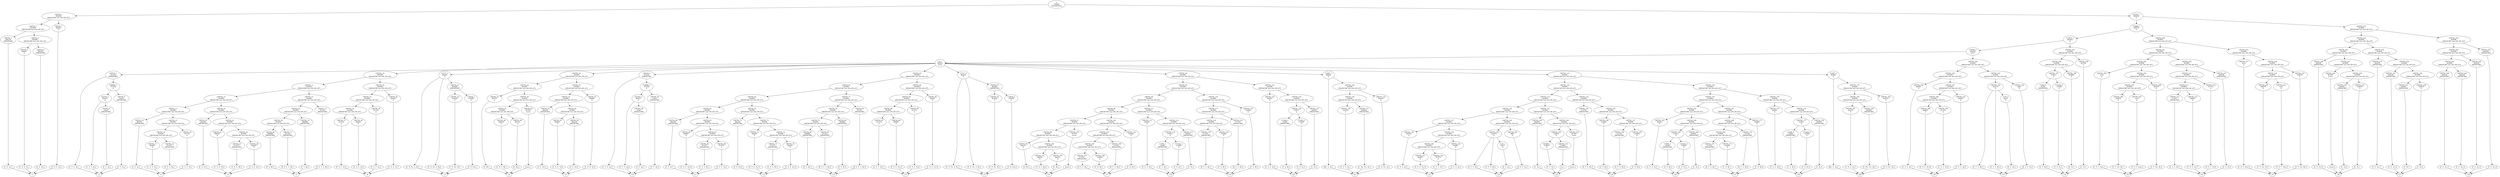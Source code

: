 digraph sample{
"S\nI70569\n[SENTENCE]" -> "C80792_1\nI83608\n[MEASURE rest s04 s06 s07]";
"C80792_1\nI83608\n[MEASURE rest s04 s06 s07]" -> "C80792_2\nI83608\n[MEASURE rest s04 s06 s07]";
"C80792_2\nI83608\n[MEASURE rest s04 s06 s07]" -> "C80792_3\nI66239\n[MEASURE]";
"C80792_3\nI66239\n[MEASURE]" -> "[C  E  G]_1";
"C80792_2\nI83608\n[MEASURE rest s04 s06 s07]" -> "C80792_4\nI83608\n[MEASURE rest s04 s06 s07]";
"C80792_4\nI83608\n[MEASURE rest s04 s06 s07]" -> "C80792_5\nI66667\n[]";
"C80792_5\nI66667\n[]" -> "[C  D  E  G]_1";
"C80792_4\nI83608\n[MEASURE rest s04 s06 s07]" -> "C80792_6\nI66239\n[MEASURE]";
"C80792_6\nI66239\n[MEASURE]" -> "[C  E  G]_2";
"C80792_1\nI83608\n[MEASURE rest s04 s06 s07]" -> "C80792_7\nI66667\n[]";
"C80792_7\nI66667\n[]" -> "[C  D  E  G]_2";
"S\nI70569\n[SENTENCE]" -> "C67657_1\nI80069\n[]";
"C67657_1\nI80069\n[]" -> "C70666_1\nI80070\n[]";
"C70666_1\nI80070\n[]" -> "C73615_1\nI82463\n[]";
"C73615_1\nI82463\n[]" -> "C78780_1\nI85020\n[s21]";
"C78780_1\nI85020\n[s21]" -> "C0_1\nI85021\n[s01]";
"C0_1\nI85021\n[s01]" -> "C49518_1\nI51454\n[MEASURE]";
"C49518_1\nI51454\n[MEASURE]" -> "[C  F  G  A]_1";
"C49518_1\nI51454\n[MEASURE]" -> "C36846_1\nI71550\n[]";
"C36846_1\nI71550\n[]" -> "C63763_1\nI66557\n[]";
"C63763_1\nI66557\n[]" -> "[C  F  G  A]_2";
"C63763_1\nI66557\n[]" -> "C80792_8\nI1843\n[MEASURE]";
"C80792_8\nI1843\n[MEASURE]" -> "[C  F  A]_1";
"C36846_1\nI71550\n[]" -> "C80792_9\nI1843\n[MEASURE]";
"C80792_9\nI1843\n[MEASURE]" -> "[C  F  A]_2";
"C0_1\nI85021\n[s01]" -> "C80792_10\nI83608\n[MEASURE rest s04 s06 s07]";
"C80792_10\nI83608\n[MEASURE rest s04 s06 s07]" -> "C80792_11\nI83608\n[MEASURE rest s04 s06 s07]";
"C80792_11\nI83608\n[MEASURE rest s04 s06 s07]" -> "C80792_12\nI83608\n[MEASURE rest s04 s06 s07]";
"C80792_12\nI83608\n[MEASURE rest s04 s06 s07]" -> "C80792_13\nI83608\n[MEASURE rest s04 s06 s07]";
"C80792_13\nI83608\n[MEASURE rest s04 s06 s07]" -> "C80792_14\nI66239\n[MEASURE]";
"C80792_14\nI66239\n[MEASURE]" -> "[C  E  G]_3";
"C80792_13\nI83608\n[MEASURE rest s04 s06 s07]" -> "C80792_15\nI83608\n[MEASURE rest s04 s06 s07]";
"C80792_15\nI83608\n[MEASURE rest s04 s06 s07]" -> "C80792_16\nI83608\n[MEASURE rest s04 s06 s07]";
"C80792_16\nI83608\n[MEASURE rest s04 s06 s07]" -> "C80792_17\nI66667\n[]";
"C80792_17\nI66667\n[]" -> "[C  D  E  G]_3";
"C80792_16\nI83608\n[MEASURE rest s04 s06 s07]" -> "C80792_18\nI71677\n[MEASURE]";
"C80792_18\nI71677\n[MEASURE]" -> "[C  E  G  B]_1";
"C80792_15\nI83608\n[MEASURE rest s04 s06 s07]" -> "C80792_19\nI57372\n[]";
"C80792_19\nI57372\n[]" -> "[C  E  F  G]_1";
"C80792_12\nI83608\n[MEASURE rest s04 s06 s07]" -> "C80792_20\nI83608\n[MEASURE rest s04 s06 s07]";
"C80792_20\nI83608\n[MEASURE rest s04 s06 s07]" -> "C80792_21\nI66239\n[MEASURE]";
"C80792_21\nI66239\n[MEASURE]" -> "[C  E  G]_4";
"C80792_20\nI83608\n[MEASURE rest s04 s06 s07]" -> "C80792_22\nI83608\n[MEASURE rest s04 s06 s07]";
"C80792_22\nI83608\n[MEASURE rest s04 s06 s07]" -> "C80792_23\nI66667\n[]";
"C80792_23\nI66667\n[]" -> "[C  D  E  G]_4";
"C80792_22\nI83608\n[MEASURE rest s04 s06 s07]" -> "C80792_24\nI83608\n[MEASURE rest s04 s06 s07]";
"C80792_24\nI83608\n[MEASURE rest s04 s06 s07]" -> "C80792_25\nI71677\n[MEASURE]";
"C80792_25\nI71677\n[MEASURE]" -> "[C  E  G  B]_2";
"C80792_24\nI83608\n[MEASURE rest s04 s06 s07]" -> "C80792_26\nI66667\n[]";
"C80792_26\nI66667\n[]" -> "[C  D  E  G]_5";
"C80792_11\nI83608\n[MEASURE rest s04 s06 s07]" -> "C80792_27\nI83608\n[MEASURE rest s04 s06 s07]";
"C80792_27\nI83608\n[MEASURE rest s04 s06 s07]" -> "C80792_28\nI83608\n[MEASURE rest s04 s06 s07]";
"C80792_28\nI83608\n[MEASURE rest s04 s06 s07]" -> "C80792_29\nI83608\n[MEASURE rest s04 s06 s07]";
"C80792_29\nI83608\n[MEASURE rest s04 s06 s07]" -> "C80792_30\nI68988\n[MEASURE]";
"C80792_30\nI68988\n[MEASURE]" -> "[F  G  B]_1";
"C80792_29\nI83608\n[MEASURE rest s04 s06 s07]" -> "C80792_31\nI57321\n[MEASURE]";
"C80792_31\nI57321\n[MEASURE]" -> "[D  E  F  G  B]_1";
"C80792_28\nI83608\n[MEASURE rest s04 s06 s07]" -> "C80792_32\nI68988\n[MEASURE]";
"C80792_32\nI68988\n[MEASURE]" -> "[F  G  B]_2";
"C80792_27\nI83608\n[MEASURE rest s04 s06 s07]" -> "C80792_33\nI57321\n[MEASURE]";
"C80792_33\nI57321\n[MEASURE]" -> "[D  E  F  G  B]_2";
"C80792_10\nI83608\n[MEASURE rest s04 s06 s07]" -> "C80792_34\nI83608\n[MEASURE rest s04 s06 s07]";
"C80792_34\nI83608\n[MEASURE rest s04 s06 s07]" -> "C80792_35\nI83608\n[MEASURE rest s04 s06 s07]";
"C80792_35\nI83608\n[MEASURE rest s04 s06 s07]" -> "C80792_36\nI83608\n[MEASURE rest s04 s06 s07]";
"C80792_36\nI83608\n[MEASURE rest s04 s06 s07]" -> "C80792_37\nI57372\n[]";
"C80792_37\nI57372\n[]" -> "[C  E  F  G]_2";
"C80792_36\nI83608\n[MEASURE rest s04 s06 s07]" -> "C80792_38\nI66667\n[]";
"C80792_38\nI66667\n[]" -> "[C  D  E  G]_6";
"C80792_35\nI83608\n[MEASURE rest s04 s06 s07]" -> "C80792_39\nI57372\n[]";
"C80792_39\nI57372\n[]" -> "[C  E  F  G]_3";
"C80792_34\nI83608\n[MEASURE rest s04 s06 s07]" -> "C80792_40\nI66667\n[]";
"C80792_40\nI66667\n[]" -> "[C  D  E  G]_7";
"C0_1\nI85021\n[s01]" -> "C1717_1\nI80063\n[]";
"C1717_1\nI80063\n[]" -> "[C  D  Fis  A  B]_1";
"C1717_1\nI80063\n[]" -> "[C  D  Fis  A  B]_2";
"C1717_1\nI80063\n[]" -> "C80792_41\nI84485\n[MEASURE]";
"C80792_41\nI84485\n[MEASURE]" -> "C80792_42\nI63620\n[]";
"C80792_42\nI63620\n[]" -> "[C  D  Fis  B]_1";
"C80792_41\nI84485\n[MEASURE]" -> "C78254_1\nI70589\n[]";
"C78254_1\nI70589\n[]" -> "[C  D  Fis]_1";
"C0_1\nI85021\n[s01]" -> "C80792_43\nI83608\n[MEASURE rest s04 s06 s07]";
"C80792_43\nI83608\n[MEASURE rest s04 s06 s07]" -> "C80792_44\nI83608\n[MEASURE rest s04 s06 s07]";
"C80792_44\nI83608\n[MEASURE rest s04 s06 s07]" -> "C80792_45\nI68151\n[]";
"C80792_45\nI68151\n[]" -> "[G  B]_1";
"C80792_44\nI83608\n[MEASURE rest s04 s06 s07]" -> "C80792_46\nI83608\n[MEASURE rest s04 s06 s07]";
"C80792_46\nI83608\n[MEASURE rest s04 s06 s07]" -> "C80792_47\nI83608\n[MEASURE rest s04 s06 s07]";
"C80792_47\nI83608\n[MEASURE rest s04 s06 s07]" -> "C80792_48\nI68625\n[]";
"C80792_48\nI68625\n[]" -> "[C  D  G  B]_1";
"C80792_47\nI83608\n[MEASURE rest s04 s06 s07]" -> "C80792_49\nI68151\n[]";
"C80792_49\nI68151\n[]" -> "[G  B]_2";
"C80792_46\nI83608\n[MEASURE rest s04 s06 s07]" -> "C80792_50\nI67597\n[rest]";
"C80792_50\nI67597\n[rest]" -> "[rest]_1";
"C80792_43\nI83608\n[MEASURE rest s04 s06 s07]" -> "C80792_51\nI83608\n[MEASURE rest s04 s06 s07]";
"C80792_51\nI83608\n[MEASURE rest s04 s06 s07]" -> "C80792_52\nI83608\n[MEASURE rest s04 s06 s07]";
"C80792_52\nI83608\n[MEASURE rest s04 s06 s07]" -> "C80792_53\nI66239\n[MEASURE]";
"C80792_53\nI66239\n[MEASURE]" -> "[C  E  G]_5";
"C80792_52\nI83608\n[MEASURE rest s04 s06 s07]" -> "C80792_54\nI83608\n[MEASURE rest s04 s06 s07]";
"C80792_54\nI83608\n[MEASURE rest s04 s06 s07]" -> "C80792_55\nI66667\n[]";
"C80792_55\nI66667\n[]" -> "[C  D  E  G]_8";
"C80792_54\nI83608\n[MEASURE rest s04 s06 s07]" -> "C80792_56\nI66239\n[MEASURE]";
"C80792_56\nI66239\n[MEASURE]" -> "[C  E  G]_6";
"C80792_51\nI83608\n[MEASURE rest s04 s06 s07]" -> "C80792_57\nI66667\n[]";
"C80792_57\nI66667\n[]" -> "[C  D  E  G]_9";
"C0_1\nI85021\n[s01]" -> "C49518_2\nI51454\n[MEASURE]";
"C49518_2\nI51454\n[MEASURE]" -> "[C  F  G  A]_3";
"C49518_2\nI51454\n[MEASURE]" -> "C36846_2\nI71550\n[]";
"C36846_2\nI71550\n[]" -> "C63763_2\nI66557\n[]";
"C63763_2\nI66557\n[]" -> "[C  F  G  A]_4";
"C63763_2\nI66557\n[]" -> "C80792_58\nI1843\n[MEASURE]";
"C80792_58\nI1843\n[MEASURE]" -> "[C  F  A]_3";
"C36846_2\nI71550\n[]" -> "C80792_59\nI1843\n[MEASURE]";
"C80792_59\nI1843\n[MEASURE]" -> "[C  F  A]_4";
"C0_1\nI85021\n[s01]" -> "C80792_60\nI83608\n[MEASURE rest s04 s06 s07]";
"C80792_60\nI83608\n[MEASURE rest s04 s06 s07]" -> "C80792_61\nI83608\n[MEASURE rest s04 s06 s07]";
"C80792_61\nI83608\n[MEASURE rest s04 s06 s07]" -> "C80792_62\nI83608\n[MEASURE rest s04 s06 s07]";
"C80792_62\nI83608\n[MEASURE rest s04 s06 s07]" -> "C80792_63\nI83608\n[MEASURE rest s04 s06 s07]";
"C80792_63\nI83608\n[MEASURE rest s04 s06 s07]" -> "C80792_64\nI66239\n[MEASURE]";
"C80792_64\nI66239\n[MEASURE]" -> "[C  E  G]_7";
"C80792_63\nI83608\n[MEASURE rest s04 s06 s07]" -> "C80792_65\nI83608\n[MEASURE rest s04 s06 s07]";
"C80792_65\nI83608\n[MEASURE rest s04 s06 s07]" -> "C80792_66\nI66667\n[]";
"C80792_66\nI66667\n[]" -> "[C  D  E  G]_10";
"C80792_65\nI83608\n[MEASURE rest s04 s06 s07]" -> "C80792_67\nI83608\n[MEASURE rest s04 s06 s07]";
"C80792_67\nI83608\n[MEASURE rest s04 s06 s07]" -> "C80792_68\nI71677\n[MEASURE]";
"C80792_68\nI71677\n[MEASURE]" -> "[C  E  G  B]_3";
"C80792_67\nI83608\n[MEASURE rest s04 s06 s07]" -> "C80792_69\nI57372\n[]";
"C80792_69\nI57372\n[]" -> "[C  E  F  G]_4";
"C80792_62\nI83608\n[MEASURE rest s04 s06 s07]" -> "C80792_70\nI83608\n[MEASURE rest s04 s06 s07]";
"C80792_70\nI83608\n[MEASURE rest s04 s06 s07]" -> "C80792_71\nI66239\n[MEASURE]";
"C80792_71\nI66239\n[MEASURE]" -> "[C  E  G]_8";
"C80792_70\nI83608\n[MEASURE rest s04 s06 s07]" -> "C80792_72\nI83608\n[MEASURE rest s04 s06 s07]";
"C80792_72\nI83608\n[MEASURE rest s04 s06 s07]" -> "C80792_73\nI66667\n[]";
"C80792_73\nI66667\n[]" -> "[C  D  E  G]_11";
"C80792_72\nI83608\n[MEASURE rest s04 s06 s07]" -> "C80792_74\nI83608\n[MEASURE rest s04 s06 s07]";
"C80792_74\nI83608\n[MEASURE rest s04 s06 s07]" -> "C80792_75\nI71677\n[MEASURE]";
"C80792_75\nI71677\n[MEASURE]" -> "[C  E  G  B]_4";
"C80792_74\nI83608\n[MEASURE rest s04 s06 s07]" -> "C80792_76\nI66667\n[]";
"C80792_76\nI66667\n[]" -> "[C  D  E  G]_12";
"C80792_61\nI83608\n[MEASURE rest s04 s06 s07]" -> "C80792_77\nI83608\n[MEASURE rest s04 s06 s07]";
"C80792_77\nI83608\n[MEASURE rest s04 s06 s07]" -> "C80792_78\nI83608\n[MEASURE rest s04 s06 s07]";
"C80792_78\nI83608\n[MEASURE rest s04 s06 s07]" -> "C80792_79\nI83608\n[MEASURE rest s04 s06 s07]";
"C80792_79\nI83608\n[MEASURE rest s04 s06 s07]" -> "C80792_80\nI68988\n[MEASURE]";
"C80792_80\nI68988\n[MEASURE]" -> "[F  G  B]_3";
"C80792_79\nI83608\n[MEASURE rest s04 s06 s07]" -> "C80792_81\nI57321\n[MEASURE]";
"C80792_81\nI57321\n[MEASURE]" -> "[D  E  F  G  B]_3";
"C80792_78\nI83608\n[MEASURE rest s04 s06 s07]" -> "C80792_82\nI68988\n[MEASURE]";
"C80792_82\nI68988\n[MEASURE]" -> "[F  G  B]_4";
"C80792_77\nI83608\n[MEASURE rest s04 s06 s07]" -> "C80792_83\nI57321\n[MEASURE]";
"C80792_83\nI57321\n[MEASURE]" -> "[D  E  F  G  B]_4";
"C80792_60\nI83608\n[MEASURE rest s04 s06 s07]" -> "C80792_84\nI83608\n[MEASURE rest s04 s06 s07]";
"C80792_84\nI83608\n[MEASURE rest s04 s06 s07]" -> "C80792_85\nI83608\n[MEASURE rest s04 s06 s07]";
"C80792_85\nI83608\n[MEASURE rest s04 s06 s07]" -> "C80792_86\nI83608\n[MEASURE rest s04 s06 s07]";
"C80792_86\nI83608\n[MEASURE rest s04 s06 s07]" -> "C80792_87\nI57372\n[]";
"C80792_87\nI57372\n[]" -> "[C  E  F  G]_5";
"C80792_86\nI83608\n[MEASURE rest s04 s06 s07]" -> "C80792_88\nI66667\n[]";
"C80792_88\nI66667\n[]" -> "[C  D  E  G]_13";
"C80792_85\nI83608\n[MEASURE rest s04 s06 s07]" -> "C80792_89\nI57372\n[]";
"C80792_89\nI57372\n[]" -> "[C  E  F  G]_6";
"C80792_84\nI83608\n[MEASURE rest s04 s06 s07]" -> "C80792_90\nI66667\n[]";
"C80792_90\nI66667\n[]" -> "[C  D  E  G]_14";
"C0_1\nI85021\n[s01]" -> "C1717_2\nI80063\n[]";
"C1717_2\nI80063\n[]" -> "[C  D  Fis  A  B]_3";
"C1717_2\nI80063\n[]" -> "[C  D  Fis  A  B]_4";
"C1717_2\nI80063\n[]" -> "C80792_91\nI84485\n[MEASURE]";
"C80792_91\nI84485\n[MEASURE]" -> "C80792_92\nI63620\n[]";
"C80792_92\nI63620\n[]" -> "[C  D  Fis  B]_2";
"C80792_91\nI84485\n[MEASURE]" -> "C78254_2\nI70589\n[]";
"C78254_2\nI70589\n[]" -> "[C  D  Fis]_2";
"C0_1\nI85021\n[s01]" -> "C80792_93\nI83608\n[MEASURE rest s04 s06 s07]";
"C80792_93\nI83608\n[MEASURE rest s04 s06 s07]" -> "C80792_94\nI83608\n[MEASURE rest s04 s06 s07]";
"C80792_94\nI83608\n[MEASURE rest s04 s06 s07]" -> "C80792_95\nI83608\n[MEASURE rest s04 s06 s07]";
"C80792_95\nI83608\n[MEASURE rest s04 s06 s07]" -> "C80792_96\nI83608\n[MEASURE rest s04 s06 s07]";
"C80792_96\nI83608\n[MEASURE rest s04 s06 s07]" -> "C80792_97\nI83608\n[MEASURE rest s04 s06 s07]";
"C80792_97\nI83608\n[MEASURE rest s04 s06 s07]" -> "C80792_98\nI83608\n[MEASURE rest s04 s06 s07]";
"C80792_98\nI83608\n[MEASURE rest s04 s06 s07]" -> "C80792_99\nI68151\n[]";
"C80792_99\nI68151\n[]" -> "[G  B]_3";
"C80792_98\nI83608\n[MEASURE rest s04 s06 s07]" -> "C80792_100\nI83608\n[MEASURE rest s04 s06 s07]";
"C80792_100\nI83608\n[MEASURE rest s04 s06 s07]" -> "C80792_101\nI68625\n[]";
"C80792_101\nI68625\n[]" -> "[C  D  G  B]_2";
"C80792_100\nI83608\n[MEASURE rest s04 s06 s07]" -> "C80792_102\nI68151\n[]";
"C80792_102\nI68151\n[]" -> "[G  B]_4";
"C80792_97\nI83608\n[MEASURE rest s04 s06 s07]" -> "C80792_103\nI67597\n[rest]";
"C80792_103\nI67597\n[rest]" -> "[rest]_2";
"C80792_96\nI83608\n[MEASURE rest s04 s06 s07]" -> "C80792_104\nI83608\n[MEASURE rest s04 s06 s07]";
"C80792_104\nI83608\n[MEASURE rest s04 s06 s07]" -> "C80792_105\nI83608\n[MEASURE rest s04 s06 s07]";
"C80792_105\nI83608\n[MEASURE rest s04 s06 s07]" -> "C80792_106\nI83608\n[MEASURE rest s04 s06 s07]";
"C80792_106\nI83608\n[MEASURE rest s04 s06 s07]" -> "C80792_107\nI73741\n[MEASURE]";
"C80792_107\nI73741\n[MEASURE]" -> "[D  F  G  B]_1";
"C80792_106\nI83608\n[MEASURE rest s04 s06 s07]" -> "C80792_108\nI34484\n[]";
"C80792_108\nI34484\n[]" -> "[C  D  B]_1";
"C80792_105\nI83608\n[MEASURE rest s04 s06 s07]" -> "C80792_109\nI73741\n[MEASURE]";
"C80792_109\nI73741\n[MEASURE]" -> "[D  F  G  B]_2";
"C80792_104\nI83608\n[MEASURE rest s04 s06 s07]" -> "C80792_110\nI34484\n[]";
"C80792_110\nI34484\n[]" -> "[C  D  B]_2";
"C80792_95\nI83608\n[MEASURE rest s04 s06 s07]" -> "C80792_111\nI83608\n[MEASURE rest s04 s06 s07]";
"C80792_111\nI83608\n[MEASURE rest s04 s06 s07]" -> "C80792_112\nI66581\n[]";
"C80792_112\nI66581\n[]" -> "[C  E  G  A]_1";
"C80792_111\nI83608\n[MEASURE rest s04 s06 s07]" -> "C80792_113\nI83608\n[MEASURE rest s04 s06 s07]";
"C80792_113\nI83608\n[MEASURE rest s04 s06 s07]" -> "C80792_114\nI75011\n[]";
"C80792_114\nI75011\n[]" -> "C1006_1\nI2268\n[MEASURE]";
"C1006_1\nI2268\n[MEASURE]" -> "[C  E  B]_1";
"C80792_114\nI75011\n[]" -> "C71922_1\nI75585\n[]";
"C71922_1\nI75585\n[]" -> "[C  D  E]_1";
"C80792_113\nI83608\n[MEASURE rest s04 s06 s07]" -> "C80792_115\nI66591\n[MEASURE]";
"C80792_115\nI66591\n[MEASURE]" -> "[C  E]_1";
"C80792_94\nI83608\n[MEASURE rest s04 s06 s07]" -> "C80792_116\nI83608\n[MEASURE rest s04 s06 s07]";
"C80792_116\nI83608\n[MEASURE rest s04 s06 s07]" -> "C80792_117\nI83608\n[MEASURE rest s04 s06 s07]";
"C80792_117\nI83608\n[MEASURE rest s04 s06 s07]" -> "C80792_118\nI83608\n[MEASURE rest s04 s06 s07]";
"C80792_118\nI83608\n[MEASURE rest s04 s06 s07]" -> "C80792_119\nI73741\n[MEASURE]";
"C80792_119\nI73741\n[MEASURE]" -> "[D  F  G  B]_3";
"C80792_118\nI83608\n[MEASURE rest s04 s06 s07]" -> "C80792_120\nI34484\n[]";
"C80792_120\nI34484\n[]" -> "[C  D  B]_3";
"C80792_117\nI83608\n[MEASURE rest s04 s06 s07]" -> "C80792_121\nI73741\n[MEASURE]";
"C80792_121\nI73741\n[MEASURE]" -> "[D  F  G  B]_4";
"C80792_116\nI83608\n[MEASURE rest s04 s06 s07]" -> "C80792_122\nI34484\n[]";
"C80792_122\nI34484\n[]" -> "[C  D  B]_4";
"C80792_93\nI83608\n[MEASURE rest s04 s06 s07]" -> "C80792_123\nI83608\n[MEASURE rest s04 s06 s07]";
"C80792_123\nI83608\n[MEASURE rest s04 s06 s07]" -> "C80792_124\nI66581\n[]";
"C80792_124\nI66581\n[]" -> "[C  E  G  A]_2";
"C80792_123\nI83608\n[MEASURE rest s04 s06 s07]" -> "C80792_125\nI83608\n[MEASURE rest s04 s06 s07]";
"C80792_125\nI83608\n[MEASURE rest s04 s06 s07]" -> "C80792_126\nI75011\n[]";
"C80792_126\nI75011\n[]" -> "C1006_2\nI2268\n[MEASURE]";
"C1006_2\nI2268\n[MEASURE]" -> "[C  E  B]_2";
"C80792_126\nI75011\n[]" -> "C71922_2\nI75585\n[]";
"C71922_2\nI75585\n[]" -> "[C  D  E]_2";
"C80792_125\nI83608\n[MEASURE rest s04 s06 s07]" -> "C80792_127\nI66591\n[MEASURE]";
"C80792_127\nI66591\n[MEASURE]" -> "[C  E]_2";
"C0_1\nI85021\n[s01]" -> "C1687_1\nI80065\n[]";
"C1687_1\nI80065\n[]" -> "[Dis  G  A]_1";
"C1687_1\nI80065\n[]" -> "C80792_128\nI83608\n[MEASURE rest s04 s06 s07]";
"C80792_128\nI83608\n[MEASURE rest s04 s06 s07]" -> "C80792_129\nI83608\n[MEASURE rest s04 s06 s07]";
"C80792_129\nI83608\n[MEASURE rest s04 s06 s07]" -> "C80792_130\nI20374\n[]";
"C80792_130\nI20374\n[]" -> "[C  D  G  A]_1";
"C80792_129\nI83608\n[MEASURE rest s04 s06 s07]" -> "C80792_131\nI66649\n[MEASURE]";
"C80792_131\nI66649\n[MEASURE]" -> "[C  Dis  Fis  A]_1";
"C80792_128\nI83608\n[MEASURE rest s04 s06 s07]" -> "C80792_132\nI63619\n[]";
"C80792_132\nI63619\n[]" -> "[C  D  Fis  A]_1";
"C0_1\nI85021\n[s01]" -> "C80792_133\nI83608\n[MEASURE rest s04 s06 s07]";
"C80792_133\nI83608\n[MEASURE rest s04 s06 s07]" -> "C80792_134\nI83608\n[MEASURE rest s04 s06 s07]";
"C80792_134\nI83608\n[MEASURE rest s04 s06 s07]" -> "C80792_135\nI83608\n[MEASURE rest s04 s06 s07]";
"C80792_135\nI83608\n[MEASURE rest s04 s06 s07]" -> "C80792_136\nI83608\n[MEASURE rest s04 s06 s07]";
"C80792_136\nI83608\n[MEASURE rest s04 s06 s07]" -> "C80792_137\nI83608\n[MEASURE rest s04 s06 s07]";
"C80792_137\nI83608\n[MEASURE rest s04 s06 s07]" -> "C80792_138\nI66581\n[]";
"C80792_138\nI66581\n[]" -> "[C  E  G  A]_3";
"C80792_137\nI83608\n[MEASURE rest s04 s06 s07]" -> "C80792_139\nI83608\n[MEASURE rest s04 s06 s07]";
"C80792_139\nI83608\n[MEASURE rest s04 s06 s07]" -> "C80792_140\nI83608\n[MEASURE rest s04 s06 s07]";
"C80792_140\nI83608\n[MEASURE rest s04 s06 s07]" -> "C80792_141\nI66667\n[]";
"C80792_141\nI66667\n[]" -> "[C  D  E  G]_15";
"C80792_140\nI83608\n[MEASURE rest s04 s06 s07]" -> "C80792_142\nI57372\n[]";
"C80792_142\nI57372\n[]" -> "[C  E  F  G]_7";
"C80792_139\nI83608\n[MEASURE rest s04 s06 s07]" -> "C80792_143\nI66581\n[]";
"C80792_143\nI66581\n[]" -> "[C  E  G  A]_4";
"C80792_136\nI83608\n[MEASURE rest s04 s06 s07]" -> "C80792_144\nI83608\n[MEASURE rest s04 s06 s07]";
"C80792_144\nI83608\n[MEASURE rest s04 s06 s07]" -> "C80792_145\nI44375\n[]";
"C80792_145\nI44375\n[]" -> "[C  F  G  B]_1";
"C80792_145\nI44375\n[]" -> "[C  F  G  B]_2";
"C80792_145\nI44375\n[]" -> "C101_1\nI5227\n[]";
"C101_1\nI5227\n[]" -> "[F  G  A]_1";
"C80792_144\nI83608\n[MEASURE rest s04 s06 s07]" -> "C80792_146\nI885\n[]";
"C80792_146\nI885\n[]" -> "[D  E  F  G]_1";
"C80792_135\nI83608\n[MEASURE rest s04 s06 s07]" -> "C80792_147\nI83608\n[MEASURE rest s04 s06 s07]";
"C80792_147\nI83608\n[MEASURE rest s04 s06 s07]" -> "C80792_148\nI66591\n[MEASURE]";
"C80792_148\nI66591\n[MEASURE]" -> "[C  E]_3";
"C80792_147\nI83608\n[MEASURE rest s04 s06 s07]" -> "C80792_149\nI83608\n[MEASURE rest s04 s06 s07]";
"C80792_149\nI83608\n[MEASURE rest s04 s06 s07]" -> "C80792_150\nI70830\n[]";
"C80792_150\nI70830\n[]" -> "C67848_1\nI70832\n[]";
"C67848_1\nI70832\n[]" -> "[C  F  G]_1";
"C80792_150\nI70830\n[]" -> "C80792_151\nI70851\n[MEASURE]";
"C80792_151\nI70851\n[MEASURE]" -> "[C]_1";
"C80792_149\nI83608\n[MEASURE rest s04 s06 s07]" -> "C80792_152\nI67597\n[rest]";
"C80792_152\nI67597\n[rest]" -> "[rest]_3";
"C80792_134\nI83608\n[MEASURE rest s04 s06 s07]" -> "C80792_153\nI83608\n[MEASURE rest s04 s06 s07]";
"C80792_153\nI83608\n[MEASURE rest s04 s06 s07]" -> "C80792_154\nI73741\n[MEASURE]";
"C80792_154\nI73741\n[MEASURE]" -> "[D  F  G  B]_5";
"C80792_153\nI83608\n[MEASURE rest s04 s06 s07]" -> "C80792_155\nI83608\n[MEASURE rest s04 s06 s07]";
"C80792_155\nI83608\n[MEASURE rest s04 s06 s07]" -> "C80792_156\nI34484\n[]";
"C80792_156\nI34484\n[]" -> "[C  D  B]_5";
"C80792_155\nI83608\n[MEASURE rest s04 s06 s07]" -> "C80792_157\nI83608\n[MEASURE rest s04 s06 s07]";
"C80792_157\nI83608\n[MEASURE rest s04 s06 s07]" -> "C80792_158\nI73741\n[MEASURE]";
"C80792_158\nI73741\n[MEASURE]" -> "[D  F  G  B]_6";
"C80792_157\nI83608\n[MEASURE rest s04 s06 s07]" -> "C80792_159\nI34484\n[]";
"C80792_159\nI34484\n[]" -> "[C  D  B]_6";
"C80792_133\nI83608\n[MEASURE rest s04 s06 s07]" -> "C80792_160\nI83608\n[MEASURE rest s04 s06 s07]";
"C80792_160\nI83608\n[MEASURE rest s04 s06 s07]" -> "C80792_161\nI83608\n[MEASURE rest s04 s06 s07]";
"C80792_161\nI83608\n[MEASURE rest s04 s06 s07]" -> "C80792_162\nI83608\n[MEASURE rest s04 s06 s07]";
"C80792_162\nI83608\n[MEASURE rest s04 s06 s07]" -> "C80792_163\nI66581\n[]";
"C80792_163\nI66581\n[]" -> "[C  E  G  A]_5";
"C80792_162\nI83608\n[MEASURE rest s04 s06 s07]" -> "C80792_164\nI83608\n[MEASURE rest s04 s06 s07]";
"C80792_164\nI83608\n[MEASURE rest s04 s06 s07]" -> "C80792_165\nI75011\n[]";
"C80792_165\nI75011\n[]" -> "C1006_3\nI2268\n[MEASURE]";
"C1006_3\nI2268\n[MEASURE]" -> "[C  E  B]_3";
"C80792_165\nI75011\n[]" -> "C71922_3\nI75585\n[]";
"C71922_3\nI75585\n[]" -> "[C  D  E]_3";
"C80792_164\nI83608\n[MEASURE rest s04 s06 s07]" -> "C80792_166\nI66591\n[MEASURE]";
"C80792_166\nI66591\n[MEASURE]" -> "[C  E]_4";
"C80792_161\nI83608\n[MEASURE rest s04 s06 s07]" -> "C80792_167\nI83608\n[MEASURE rest s04 s06 s07]";
"C80792_167\nI83608\n[MEASURE rest s04 s06 s07]" -> "C80792_168\nI83608\n[MEASURE rest s04 s06 s07]";
"C80792_168\nI83608\n[MEASURE rest s04 s06 s07]" -> "C80792_169\nI83608\n[MEASURE rest s04 s06 s07]";
"C80792_169\nI83608\n[MEASURE rest s04 s06 s07]" -> "C80792_170\nI73741\n[MEASURE]";
"C80792_170\nI73741\n[MEASURE]" -> "[D  F  G  B]_7";
"C80792_169\nI83608\n[MEASURE rest s04 s06 s07]" -> "C80792_171\nI34484\n[]";
"C80792_171\nI34484\n[]" -> "[C  D  B]_7";
"C80792_168\nI83608\n[MEASURE rest s04 s06 s07]" -> "C80792_172\nI73741\n[MEASURE]";
"C80792_172\nI73741\n[MEASURE]" -> "[D  F  G  B]_8";
"C80792_167\nI83608\n[MEASURE rest s04 s06 s07]" -> "C80792_173\nI34484\n[]";
"C80792_173\nI34484\n[]" -> "[C  D  B]_8";
"C80792_160\nI83608\n[MEASURE rest s04 s06 s07]" -> "C80792_174\nI83608\n[MEASURE rest s04 s06 s07]";
"C80792_174\nI83608\n[MEASURE rest s04 s06 s07]" -> "C80792_175\nI66581\n[]";
"C80792_175\nI66581\n[]" -> "[C  E  G  A]_6";
"C80792_174\nI83608\n[MEASURE rest s04 s06 s07]" -> "C80792_176\nI83608\n[MEASURE rest s04 s06 s07]";
"C80792_176\nI83608\n[MEASURE rest s04 s06 s07]" -> "C80792_177\nI75011\n[]";
"C80792_177\nI75011\n[]" -> "C1006_4\nI2268\n[MEASURE]";
"C1006_4\nI2268\n[MEASURE]" -> "[C  E  B]_4";
"C80792_177\nI75011\n[]" -> "C71922_4\nI75585\n[]";
"C71922_4\nI75585\n[]" -> "[C  D  E]_4";
"C80792_176\nI83608\n[MEASURE rest s04 s06 s07]" -> "C80792_178\nI66591\n[MEASURE]";
"C80792_178\nI66591\n[MEASURE]" -> "[C  E]_5";
"C0_1\nI85021\n[s01]" -> "C1687_2\nI80065\n[]";
"C1687_2\nI80065\n[]" -> "[Dis  G  A]_2";
"C1687_2\nI80065\n[]" -> "C80792_179\nI83608\n[MEASURE rest s04 s06 s07]";
"C80792_179\nI83608\n[MEASURE rest s04 s06 s07]" -> "C80792_180\nI83608\n[MEASURE rest s04 s06 s07]";
"C80792_180\nI83608\n[MEASURE rest s04 s06 s07]" -> "C80792_181\nI20374\n[]";
"C80792_181\nI20374\n[]" -> "[C  D  G  A]_2";
"C80792_180\nI83608\n[MEASURE rest s04 s06 s07]" -> "C80792_182\nI66649\n[MEASURE]";
"C80792_182\nI66649\n[MEASURE]" -> "[C  Dis  Fis  A]_2";
"C80792_179\nI83608\n[MEASURE rest s04 s06 s07]" -> "C80792_183\nI63619\n[]";
"C80792_183\nI63619\n[]" -> "[C  D  Fis  A]_2";
"C78780_1\nI85020\n[s21]" -> "C80792_184\nI83608\n[MEASURE rest s04 s06 s07]";
"C80792_184\nI83608\n[MEASURE rest s04 s06 s07]" -> "C80792_185\nI83608\n[MEASURE rest s04 s06 s07]";
"C80792_185\nI83608\n[MEASURE rest s04 s06 s07]" -> "C80792_186\nI66581\n[]";
"C80792_186\nI66581\n[]" -> "[C  E  G  A]_7";
"C80792_185\nI83608\n[MEASURE rest s04 s06 s07]" -> "C80792_187\nI83608\n[MEASURE rest s04 s06 s07]";
"C80792_187\nI83608\n[MEASURE rest s04 s06 s07]" -> "C80792_188\nI83608\n[MEASURE rest s04 s06 s07]";
"C80792_188\nI83608\n[MEASURE rest s04 s06 s07]" -> "C80792_189\nI66667\n[]";
"C80792_189\nI66667\n[]" -> "[C  D  E  G]_16";
"C80792_188\nI83608\n[MEASURE rest s04 s06 s07]" -> "C80792_190\nI57372\n[]";
"C80792_190\nI57372\n[]" -> "[C  E  F  G]_8";
"C80792_187\nI83608\n[MEASURE rest s04 s06 s07]" -> "C80792_191\nI66581\n[]";
"C80792_191\nI66581\n[]" -> "[C  E  G  A]_8";
"C80792_184\nI83608\n[MEASURE rest s04 s06 s07]" -> "C80792_192\nI83608\n[MEASURE rest s04 s06 s07]";
"C80792_192\nI83608\n[MEASURE rest s04 s06 s07]" -> "C80792_193\nI44375\n[]";
"C80792_193\nI44375\n[]" -> "[C  F  G  B]_3";
"C80792_193\nI44375\n[]" -> "[C  F  G  B]_4";
"C80792_193\nI44375\n[]" -> "C101_2\nI5227\n[]";
"C101_2\nI5227\n[]" -> "[F  G  A]_2";
"C80792_192\nI83608\n[MEASURE rest s04 s06 s07]" -> "C80792_194\nI885\n[]";
"C80792_194\nI885\n[]" -> "[D  E  F  G]_2";
"C73615_1\nI82463\n[]" -> "C80792_195\nI83608\n[MEASURE rest s04 s06 s07]";
"C80792_195\nI83608\n[MEASURE rest s04 s06 s07]" -> "C80792_196\nI83608\n[MEASURE rest s04 s06 s07]";
"C80792_196\nI83608\n[MEASURE rest s04 s06 s07]" -> "C80792_197\nI75011\n[]";
"C80792_197\nI75011\n[]" -> "C1006_5\nI2268\n[MEASURE]";
"C1006_5\nI2268\n[MEASURE]" -> "[C  E  B]_5";
"C80792_197\nI75011\n[]" -> "C71922_5\nI75585\n[]";
"C71922_5\nI75585\n[]" -> "[C  D  E]_5";
"C80792_196\nI83608\n[MEASURE rest s04 s06 s07]" -> "C80792_198\nI80846\n[]";
"C80792_198\nI80846\n[]" -> "[E  F]_1";
"C80792_195\nI83608\n[MEASURE rest s04 s06 s07]" -> "C80792_199\nI67546\n[]";
"C80792_199\nI67546\n[]" -> "[C  G]_1";
"C70666_1\nI80070\n[]" -> "C80792_200\nI83608\n[MEASURE rest s04 s06 s07]";
"C80792_200\nI83608\n[MEASURE rest s04 s06 s07]" -> "C80792_201\nI83608\n[MEASURE rest s04 s06 s07]";
"C80792_201\nI83608\n[MEASURE rest s04 s06 s07]" -> "C80792_202\nI83608\n[MEASURE rest s04 s06 s07]";
"C80792_202\nI83608\n[MEASURE rest s04 s06 s07]" -> "C80792_203\nI210\n[]";
"C80792_203\nI210\n[]" -> "[C  D  F  Gis]_1";
"C80792_202\nI83608\n[MEASURE rest s04 s06 s07]" -> "C80792_204\nI83608\n[MEASURE rest s04 s06 s07]";
"C80792_204\nI83608\n[MEASURE rest s04 s06 s07]" -> "C80792_205\nI83608\n[MEASURE rest s04 s06 s07]";
"C80792_205\nI83608\n[MEASURE rest s04 s06 s07]" -> "C80792_206\nI65676\n[]";
"C80792_206\nI65676\n[]" -> "[C  F  Gis  B]_1";
"C80792_205\nI83608\n[MEASURE rest s04 s06 s07]" -> "C80792_207\nI210\n[]";
"C80792_207\nI210\n[]" -> "[C  D  F  Gis]_2";
"C80792_204\nI83608\n[MEASURE rest s04 s06 s07]" -> "C80792_208\nI65676\n[]";
"C80792_208\nI65676\n[]" -> "[C  F  Gis  B]_2";
"C80792_201\nI83608\n[MEASURE rest s04 s06 s07]" -> "C80792_209\nI83608\n[MEASURE rest s04 s06 s07]";
"C80792_209\nI83608\n[MEASURE rest s04 s06 s07]" -> "C80792_210\nI83608\n[MEASURE rest s04 s06 s07]";
"C80792_210\nI83608\n[MEASURE rest s04 s06 s07]" -> "C80792_211\nI83608\n[MEASURE rest s04 s06 s07]";
"C80792_211\nI83608\n[MEASURE rest s04 s06 s07]" -> "C80792_212\nI71677\n[MEASURE]";
"C80792_212\nI71677\n[MEASURE]" -> "[C  E  G  B]_5";
"C80792_211\nI83608\n[MEASURE rest s04 s06 s07]" -> "C80792_213\nI66667\n[]";
"C80792_213\nI66667\n[]" -> "[C  D  E  G]_17";
"C80792_210\nI83608\n[MEASURE rest s04 s06 s07]" -> "C80792_214\nI57372\n[]";
"C80792_214\nI57372\n[]" -> "[C  E  F  G]_9";
"C80792_209\nI83608\n[MEASURE rest s04 s06 s07]" -> "C80792_215\nI66239\n[MEASURE]";
"C80792_215\nI66239\n[MEASURE]" -> "[C  E  G]_9";
"C80792_200\nI83608\n[MEASURE rest s04 s06 s07]" -> "C80792_216\nI83608\n[MEASURE rest s04 s06 s07]";
"C80792_216\nI83608\n[MEASURE rest s04 s06 s07]" -> "C80792_217\nI210\n[]";
"C80792_217\nI210\n[]" -> "[C  D  F  Gis]_3";
"C80792_216\nI83608\n[MEASURE rest s04 s06 s07]" -> "C80792_218\nI83608\n[MEASURE rest s04 s06 s07]";
"C80792_218\nI83608\n[MEASURE rest s04 s06 s07]" -> "C80792_219\nI83608\n[MEASURE rest s04 s06 s07]";
"C80792_219\nI83608\n[MEASURE rest s04 s06 s07]" -> "C80792_220\nI65676\n[]";
"C80792_220\nI65676\n[]" -> "[C  F  Gis  B]_3";
"C80792_219\nI83608\n[MEASURE rest s04 s06 s07]" -> "C80792_221\nI210\n[]";
"C80792_221\nI210\n[]" -> "[C  D  F  Gis]_4";
"C80792_218\nI83608\n[MEASURE rest s04 s06 s07]" -> "C80792_222\nI65676\n[]";
"C80792_222\nI65676\n[]" -> "[C  F  Gis  B]_4";
"C67657_1\nI80069\n[]" -> "C80792_223\nI83608\n[MEASURE rest s04 s06 s07]";
"C80792_223\nI83608\n[MEASURE rest s04 s06 s07]" -> "C80792_224\nI83608\n[MEASURE rest s04 s06 s07]";
"C80792_224\nI83608\n[MEASURE rest s04 s06 s07]" -> "C80792_225\nI83608\n[MEASURE rest s04 s06 s07]";
"C80792_225\nI83608\n[MEASURE rest s04 s06 s07]" -> "C80792_226\nI66239\n[MEASURE]";
"C80792_226\nI66239\n[MEASURE]" -> "[C  E  G]_10";
"C80792_225\nI83608\n[MEASURE rest s04 s06 s07]" -> "C80792_227\nI83608\n[MEASURE rest s04 s06 s07]";
"C80792_227\nI83608\n[MEASURE rest s04 s06 s07]" -> "C80792_228\nI67597\n[rest]";
"C80792_228\nI67597\n[rest]" -> "[rest]_4";
"C80792_227\nI83608\n[MEASURE rest s04 s06 s07]" -> "C80792_229\nI83608\n[MEASURE rest s04 s06 s07]";
"C80792_229\nI83608\n[MEASURE rest s04 s06 s07]" -> "C80792_230\nI66591\n[MEASURE]";
"C80792_230\nI66591\n[MEASURE]" -> "[C  E]_6";
"C80792_229\nI83608\n[MEASURE rest s04 s06 s07]" -> "C80792_231\nI50674\n[]";
"C80792_231\nI50674\n[]" -> "[F  G]_1";
"C80792_224\nI83608\n[MEASURE rest s04 s06 s07]" -> "C80792_232\nI83608\n[MEASURE rest s04 s06 s07]";
"C80792_232\nI83608\n[MEASURE rest s04 s06 s07]" -> "C80792_233\nI66239\n[MEASURE]";
"C80792_233\nI66239\n[MEASURE]" -> "[C  E  G]_11";
"C80792_232\nI83608\n[MEASURE rest s04 s06 s07]" -> "C80792_234\nI83608\n[MEASURE rest s04 s06 s07]";
"C80792_234\nI83608\n[MEASURE rest s04 s06 s07]" -> "C80792_235\nI66239\n[MEASURE]";
"C80792_235\nI66239\n[MEASURE]" -> "[C  E  G]_12";
"C80792_234\nI83608\n[MEASURE rest s04 s06 s07]" -> "C80792_236\nI83608\n[MEASURE rest s04 s06 s07]";
"C80792_236\nI83608\n[MEASURE rest s04 s06 s07]" -> "C80792_237\nI66591\n[MEASURE]";
"C80792_237\nI66591\n[MEASURE]" -> "[C  E]_7";
"C80792_236\nI83608\n[MEASURE rest s04 s06 s07]" -> "C80792_238\nI50674\n[]";
"C80792_238\nI50674\n[]" -> "[F  G]_2";
"C80792_223\nI83608\n[MEASURE rest s04 s06 s07]" -> "C80792_239\nI83608\n[MEASURE rest s04 s06 s07]";
"C80792_239\nI83608\n[MEASURE rest s04 s06 s07]" -> "C80792_240\nI83608\n[MEASURE rest s04 s06 s07]";
"C80792_240\nI83608\n[MEASURE rest s04 s06 s07]" -> "C80792_241\nI83608\n[MEASURE rest s04 s06 s07]";
"C80792_241\nI83608\n[MEASURE rest s04 s06 s07]" -> "C80792_242\nI66239\n[MEASURE]";
"C80792_242\nI66239\n[MEASURE]" -> "[C  E  G]_13";
"C80792_241\nI83608\n[MEASURE rest s04 s06 s07]" -> "C80792_243\nI66239\n[MEASURE]";
"C80792_243\nI66239\n[MEASURE]" -> "[C  E  G]_14";
"C80792_240\nI83608\n[MEASURE rest s04 s06 s07]" -> "C80792_244\nI66239\n[MEASURE]";
"C80792_244\nI66239\n[MEASURE]" -> "[C  E  G]_15";
"C80792_239\nI83608\n[MEASURE rest s04 s06 s07]" -> "C80792_245\nI66239\n[MEASURE]";
"C80792_245\nI66239\n[MEASURE]" -> "[C  E  G]_16";
"[C  E  G]_1" -> c1;
"[C  D  E  G]_1" -> c1;
"[C  E  G]_2" -> c1;
"[C  D  E  G]_2" -> c1;
"[C  F  G  A]_1" -> c2;
"[C  F  G  A]_2" -> c2;
"[C  F  A]_1" -> c2;
"[C  F  A]_2" -> c2;
"[C  E  G]_3" -> c3;
"[C  D  E  G]_3" -> c3;
"[C  E  G  B]_1" -> c3;
"[C  E  F  G]_1" -> c3;
"[C  E  G]_4" -> c4;
"[C  D  E  G]_4" -> c4;
"[C  E  G  B]_2" -> c4;
"[C  D  E  G]_5" -> c4;
"[F  G  B]_1" -> c5;
"[D  E  F  G  B]_1" -> c5;
"[F  G  B]_2" -> c5;
"[D  E  F  G  B]_2" -> c5;
"[C  E  F  G]_2" -> c6;
"[C  D  E  G]_6" -> c6;
"[C  E  F  G]_3" -> c6;
"[C  D  E  G]_7" -> c6;
"[C  D  Fis  A  B]_1" -> c7;
"[C  D  Fis  A  B]_2" -> c7;
"[C  D  Fis  B]_1" -> c7;
"[C  D  Fis]_1" -> c7;
"[G  B]_1" -> c8;
"[C  D  G  B]_1" -> c8;
"[G  B]_2" -> c8;
"[rest]_1" -> c8;
"[C  E  G]_5" -> c9;
"[C  D  E  G]_8" -> c9;
"[C  E  G]_6" -> c9;
"[C  D  E  G]_9" -> c9;
"[C  F  G  A]_3" -> c10;
"[C  F  G  A]_4" -> c10;
"[C  F  A]_3" -> c10;
"[C  F  A]_4" -> c10;
"[C  E  G]_7" -> c11;
"[C  D  E  G]_10" -> c11;
"[C  E  G  B]_3" -> c11;
"[C  E  F  G]_4" -> c11;
"[C  E  G]_8" -> c12;
"[C  D  E  G]_11" -> c12;
"[C  E  G  B]_4" -> c12;
"[C  D  E  G]_12" -> c12;
"[F  G  B]_3" -> c13;
"[D  E  F  G  B]_3" -> c13;
"[F  G  B]_4" -> c13;
"[D  E  F  G  B]_4" -> c13;
"[C  E  F  G]_5" -> c14;
"[C  D  E  G]_13" -> c14;
"[C  E  F  G]_6" -> c14;
"[C  D  E  G]_14" -> c14;
"[C  D  Fis  A  B]_3" -> c15;
"[C  D  Fis  A  B]_4" -> c15;
"[C  D  Fis  B]_2" -> c15;
"[C  D  Fis]_2" -> c15;
"[G  B]_3" -> c16;
"[C  D  G  B]_2" -> c16;
"[G  B]_4" -> c16;
"[rest]_2" -> c16;
"[D  F  G  B]_1" -> c17;
"[C  D  B]_1" -> c17;
"[D  F  G  B]_2" -> c17;
"[C  D  B]_2" -> c17;
"[C  E  G  A]_1" -> c18;
"[C  E  B]_1" -> c18;
"[C  D  E]_1" -> c18;
"[C  E]_1" -> c18;
"[D  F  G  B]_3" -> c19;
"[C  D  B]_3" -> c19;
"[D  F  G  B]_4" -> c19;
"[C  D  B]_4" -> c19;
"[C  E  G  A]_2" -> c20;
"[C  E  B]_2" -> c20;
"[C  D  E]_2" -> c20;
"[C  E]_2" -> c20;
"[Dis  G  A]_1" -> c21;
"[C  D  G  A]_1" -> c21;
"[C  Dis  Fis  A]_1" -> c21;
"[C  D  Fis  A]_1" -> c21;
"[C  E  G  A]_3" -> c22;
"[C  D  E  G]_15" -> c22;
"[C  E  F  G]_7" -> c22;
"[C  E  G  A]_4" -> c22;
"[C  F  G  B]_1" -> c23;
"[C  F  G  B]_2" -> c23;
"[F  G  A]_1" -> c23;
"[D  E  F  G]_1" -> c23;
"[C  E]_3" -> c24;
"[C  F  G]_1" -> c24;
"[C]_1" -> c24;
"[rest]_3" -> c24;
"[D  F  G  B]_5" -> c25;
"[C  D  B]_5" -> c25;
"[D  F  G  B]_6" -> c25;
"[C  D  B]_6" -> c25;
"[C  E  G  A]_5" -> c26;
"[C  E  B]_3" -> c26;
"[C  D  E]_3" -> c26;
"[C  E]_4" -> c26;
"[D  F  G  B]_7" -> c27;
"[C  D  B]_7" -> c27;
"[D  F  G  B]_8" -> c27;
"[C  D  B]_8" -> c27;
"[C  E  G  A]_6" -> c28;
"[C  E  B]_4" -> c28;
"[C  D  E]_4" -> c28;
"[C  E]_5" -> c28;
"[Dis  G  A]_2" -> c29;
"[C  D  G  A]_2" -> c29;
"[C  Dis  Fis  A]_2" -> c29;
"[C  D  Fis  A]_2" -> c29;
"[C  E  G  A]_7" -> c30;
"[C  D  E  G]_16" -> c30;
"[C  E  F  G]_8" -> c30;
"[C  E  G  A]_8" -> c30;
"[C  F  G  B]_3" -> c31;
"[C  F  G  B]_4" -> c31;
"[F  G  A]_2" -> c31;
"[D  E  F  G]_2" -> c31;
"[C  E  B]_5" -> c32;
"[C  D  E]_5" -> c32;
"[E  F]_1" -> c32;
"[C  G]_1" -> c32;
"[C  D  F  Gis]_1" -> c33;
"[C  F  Gis  B]_1" -> c33;
"[C  D  F  Gis]_2" -> c33;
"[C  F  Gis  B]_2" -> c33;
"[C  E  G  B]_5" -> c34;
"[C  D  E  G]_17" -> c34;
"[C  E  F  G]_9" -> c34;
"[C  E  G]_9" -> c34;
"[C  D  F  Gis]_3" -> c35;
"[C  F  Gis  B]_3" -> c35;
"[C  D  F  Gis]_4" -> c35;
"[C  F  Gis  B]_4" -> c35;
"[C  E  G]_10" -> c36;
"[rest]_4" -> c36;
"[C  E]_6" -> c36;
"[F  G]_1" -> c36;
"[C  E  G]_11" -> c37;
"[C  E  G]_12" -> c37;
"[C  E]_7" -> c37;
"[F  G]_2" -> c37;
"[C  E  G]_13" -> c38;
"[C  E  G]_14" -> c38;
"[C  E  G]_15" -> c38;
"[C  E  G]_16" -> c38;
c1[image="./graph1/1.png"];
c2[image="./graph1/2.png"];
c3[image="./graph1/3.png"];
c4[image="./graph1/4.png"];
c5[image="./graph1/5.png"];
c6[image="./graph1/6.png"];
c7[image="./graph1/7.png"];
c8[image="./graph1/8.png"];
c9[image="./graph1/9.png"];
c10[image="./graph1/10.png"];
c11[image="./graph1/11.png"];
c12[image="./graph1/12.png"];
c13[image="./graph1/13.png"];
c14[image="./graph1/14.png"];
c15[image="./graph1/15.png"];
c16[image="./graph1/16.png"];
c17[image="./graph1/17.png"];
c18[image="./graph1/18.png"];
c19[image="./graph1/19.png"];
c20[image="./graph1/20.png"];
c21[image="./graph1/21.png"];
c22[image="./graph1/22.png"];
c23[image="./graph1/23.png"];
c24[image="./graph1/24.png"];
c25[image="./graph1/25.png"];
c26[image="./graph1/26.png"];
c27[image="./graph1/27.png"];
c28[image="./graph1/28.png"];
c29[image="./graph1/29.png"];
c30[image="./graph1/30.png"];
c31[image="./graph1/31.png"];
c32[image="./graph1/32.png"];
c33[image="./graph1/33.png"];
c34[image="./graph1/34.png"];
c35[image="./graph1/35.png"];
c36[image="./graph1/36.png"];
c37[image="./graph1/37.png"];
c38[image="./graph1/38.png"];
{rank = max; "c1"; "c2"; "c3"; "c4"; "c5"; "c6"; "c7"; "c8"; "c9"; "c10"; "c11"; "c12"; "c13"; "c14"; "c15"; "c16"; "c17"; "c18"; "c19"; "c20"; "c21"; "c22"; "c23"; "c24"; "c25"; "c26"; "c27"; "c28"; "c29"; "c30"; "c31"; "c32"; "c33"; "c34"; "c35"; "c36"; "c37"; "c38";}
{rank = min; "S\nI70569\n[SENTENCE]";}
{rank = same; "C80792_1\nI83608\n[MEASURE rest s04 s06 s07]"; "C67657_1\nI80069\n[]";}
{rank = same; "C80792_2\nI83608\n[MEASURE rest s04 s06 s07]"; "C80792_7\nI66667\n[]"; "C70666_1\nI80070\n[]"; "C80792_223\nI83608\n[MEASURE rest s04 s06 s07]";}
{rank = same; "C80792_3\nI66239\n[MEASURE]"; "C80792_4\nI83608\n[MEASURE rest s04 s06 s07]"; "C73615_1\nI82463\n[]"; "C80792_200\nI83608\n[MEASURE rest s04 s06 s07]"; "C80792_224\nI83608\n[MEASURE rest s04 s06 s07]"; "C80792_239\nI83608\n[MEASURE rest s04 s06 s07]";}
{rank = same; "C80792_5\nI66667\n[]"; "C80792_6\nI66239\n[MEASURE]"; "C78780_1\nI85020\n[s21]"; "C80792_195\nI83608\n[MEASURE rest s04 s06 s07]"; "C80792_201\nI83608\n[MEASURE rest s04 s06 s07]"; "C80792_216\nI83608\n[MEASURE rest s04 s06 s07]"; "C80792_225\nI83608\n[MEASURE rest s04 s06 s07]"; "C80792_232\nI83608\n[MEASURE rest s04 s06 s07]"; "C80792_240\nI83608\n[MEASURE rest s04 s06 s07]"; "C80792_245\nI66239\n[MEASURE]";}
{rank = same; "C0_1\nI85021\n[s01]"; "C80792_184\nI83608\n[MEASURE rest s04 s06 s07]"; "C80792_196\nI83608\n[MEASURE rest s04 s06 s07]"; "C80792_199\nI67546\n[]"; "C80792_202\nI83608\n[MEASURE rest s04 s06 s07]"; "C80792_209\nI83608\n[MEASURE rest s04 s06 s07]"; "C80792_217\nI210\n[]"; "C80792_218\nI83608\n[MEASURE rest s04 s06 s07]"; "C80792_226\nI66239\n[MEASURE]"; "C80792_227\nI83608\n[MEASURE rest s04 s06 s07]"; "C80792_233\nI66239\n[MEASURE]"; "C80792_234\nI83608\n[MEASURE rest s04 s06 s07]"; "C80792_241\nI83608\n[MEASURE rest s04 s06 s07]"; "C80792_244\nI66239\n[MEASURE]";}
{rank = same; "C49518_1\nI51454\n[MEASURE]"; "C80792_10\nI83608\n[MEASURE rest s04 s06 s07]"; "C1717_1\nI80063\n[]"; "C80792_43\nI83608\n[MEASURE rest s04 s06 s07]"; "C49518_2\nI51454\n[MEASURE]"; "C80792_60\nI83608\n[MEASURE rest s04 s06 s07]"; "C1717_2\nI80063\n[]"; "C80792_93\nI83608\n[MEASURE rest s04 s06 s07]"; "C1687_1\nI80065\n[]"; "C80792_133\nI83608\n[MEASURE rest s04 s06 s07]"; "C1687_2\nI80065\n[]"; "C80792_185\nI83608\n[MEASURE rest s04 s06 s07]"; "C80792_192\nI83608\n[MEASURE rest s04 s06 s07]"; "C80792_197\nI75011\n[]"; "C80792_198\nI80846\n[]"; "C80792_203\nI210\n[]"; "C80792_204\nI83608\n[MEASURE rest s04 s06 s07]"; "C80792_210\nI83608\n[MEASURE rest s04 s06 s07]"; "C80792_215\nI66239\n[MEASURE]"; "C80792_219\nI83608\n[MEASURE rest s04 s06 s07]"; "C80792_222\nI65676\n[]"; "C80792_228\nI67597\n[rest]"; "C80792_229\nI83608\n[MEASURE rest s04 s06 s07]"; "C80792_235\nI66239\n[MEASURE]"; "C80792_236\nI83608\n[MEASURE rest s04 s06 s07]"; "C80792_242\nI66239\n[MEASURE]"; "C80792_243\nI66239\n[MEASURE]";}
{rank = same; "C36846_1\nI71550\n[]"; "C80792_11\nI83608\n[MEASURE rest s04 s06 s07]"; "C80792_34\nI83608\n[MEASURE rest s04 s06 s07]"; "C80792_41\nI84485\n[MEASURE]"; "C80792_44\nI83608\n[MEASURE rest s04 s06 s07]"; "C80792_51\nI83608\n[MEASURE rest s04 s06 s07]"; "C36846_2\nI71550\n[]"; "C80792_61\nI83608\n[MEASURE rest s04 s06 s07]"; "C80792_84\nI83608\n[MEASURE rest s04 s06 s07]"; "C80792_91\nI84485\n[MEASURE]"; "C80792_94\nI83608\n[MEASURE rest s04 s06 s07]"; "C80792_123\nI83608\n[MEASURE rest s04 s06 s07]"; "C80792_128\nI83608\n[MEASURE rest s04 s06 s07]"; "C80792_134\nI83608\n[MEASURE rest s04 s06 s07]"; "C80792_160\nI83608\n[MEASURE rest s04 s06 s07]"; "C80792_179\nI83608\n[MEASURE rest s04 s06 s07]"; "C80792_186\nI66581\n[]"; "C80792_187\nI83608\n[MEASURE rest s04 s06 s07]"; "C80792_193\nI44375\n[]"; "C80792_194\nI885\n[]"; "C1006_5\nI2268\n[MEASURE]"; "C71922_5\nI75585\n[]"; "C80792_205\nI83608\n[MEASURE rest s04 s06 s07]"; "C80792_208\nI65676\n[]"; "C80792_211\nI83608\n[MEASURE rest s04 s06 s07]"; "C80792_214\nI57372\n[]"; "C80792_220\nI65676\n[]"; "C80792_221\nI210\n[]"; "C80792_230\nI66591\n[MEASURE]"; "C80792_231\nI50674\n[]"; "C80792_237\nI66591\n[MEASURE]"; "C80792_238\nI50674\n[]";}
{rank = same; "C63763_1\nI66557\n[]"; "C80792_9\nI1843\n[MEASURE]"; "C80792_12\nI83608\n[MEASURE rest s04 s06 s07]"; "C80792_27\nI83608\n[MEASURE rest s04 s06 s07]"; "C80792_35\nI83608\n[MEASURE rest s04 s06 s07]"; "C80792_40\nI66667\n[]"; "C80792_42\nI63620\n[]"; "C78254_1\nI70589\n[]"; "C80792_45\nI68151\n[]"; "C80792_46\nI83608\n[MEASURE rest s04 s06 s07]"; "C80792_52\nI83608\n[MEASURE rest s04 s06 s07]"; "C80792_57\nI66667\n[]"; "C63763_2\nI66557\n[]"; "C80792_59\nI1843\n[MEASURE]"; "C80792_62\nI83608\n[MEASURE rest s04 s06 s07]"; "C80792_77\nI83608\n[MEASURE rest s04 s06 s07]"; "C80792_85\nI83608\n[MEASURE rest s04 s06 s07]"; "C80792_90\nI66667\n[]"; "C80792_92\nI63620\n[]"; "C78254_2\nI70589\n[]"; "C80792_95\nI83608\n[MEASURE rest s04 s06 s07]"; "C80792_116\nI83608\n[MEASURE rest s04 s06 s07]"; "C80792_124\nI66581\n[]"; "C80792_125\nI83608\n[MEASURE rest s04 s06 s07]"; "C80792_129\nI83608\n[MEASURE rest s04 s06 s07]"; "C80792_132\nI63619\n[]"; "C80792_135\nI83608\n[MEASURE rest s04 s06 s07]"; "C80792_153\nI83608\n[MEASURE rest s04 s06 s07]"; "C80792_161\nI83608\n[MEASURE rest s04 s06 s07]"; "C80792_174\nI83608\n[MEASURE rest s04 s06 s07]"; "C80792_180\nI83608\n[MEASURE rest s04 s06 s07]"; "C80792_183\nI63619\n[]"; "C80792_188\nI83608\n[MEASURE rest s04 s06 s07]"; "C80792_191\nI66581\n[]"; "C101_2\nI5227\n[]"; "C80792_206\nI65676\n[]"; "C80792_207\nI210\n[]"; "C80792_212\nI71677\n[MEASURE]"; "C80792_213\nI66667\n[]";}
{rank = same; "C80792_8\nI1843\n[MEASURE]"; "C80792_13\nI83608\n[MEASURE rest s04 s06 s07]"; "C80792_20\nI83608\n[MEASURE rest s04 s06 s07]"; "C80792_28\nI83608\n[MEASURE rest s04 s06 s07]"; "C80792_33\nI57321\n[MEASURE]"; "C80792_36\nI83608\n[MEASURE rest s04 s06 s07]"; "C80792_39\nI57372\n[]"; "C80792_47\nI83608\n[MEASURE rest s04 s06 s07]"; "C80792_50\nI67597\n[rest]"; "C80792_53\nI66239\n[MEASURE]"; "C80792_54\nI83608\n[MEASURE rest s04 s06 s07]"; "C80792_58\nI1843\n[MEASURE]"; "C80792_63\nI83608\n[MEASURE rest s04 s06 s07]"; "C80792_70\nI83608\n[MEASURE rest s04 s06 s07]"; "C80792_78\nI83608\n[MEASURE rest s04 s06 s07]"; "C80792_83\nI57321\n[MEASURE]"; "C80792_86\nI83608\n[MEASURE rest s04 s06 s07]"; "C80792_89\nI57372\n[]"; "C80792_96\nI83608\n[MEASURE rest s04 s06 s07]"; "C80792_111\nI83608\n[MEASURE rest s04 s06 s07]"; "C80792_117\nI83608\n[MEASURE rest s04 s06 s07]"; "C80792_122\nI34484\n[]"; "C80792_126\nI75011\n[]"; "C80792_127\nI66591\n[MEASURE]"; "C80792_130\nI20374\n[]"; "C80792_131\nI66649\n[MEASURE]"; "C80792_136\nI83608\n[MEASURE rest s04 s06 s07]"; "C80792_147\nI83608\n[MEASURE rest s04 s06 s07]"; "C80792_154\nI73741\n[MEASURE]"; "C80792_155\nI83608\n[MEASURE rest s04 s06 s07]"; "C80792_162\nI83608\n[MEASURE rest s04 s06 s07]"; "C80792_167\nI83608\n[MEASURE rest s04 s06 s07]"; "C80792_175\nI66581\n[]"; "C80792_176\nI83608\n[MEASURE rest s04 s06 s07]"; "C80792_181\nI20374\n[]"; "C80792_182\nI66649\n[MEASURE]"; "C80792_189\nI66667\n[]"; "C80792_190\nI57372\n[]";}
{rank = same; "C80792_14\nI66239\n[MEASURE]"; "C80792_15\nI83608\n[MEASURE rest s04 s06 s07]"; "C80792_21\nI66239\n[MEASURE]"; "C80792_22\nI83608\n[MEASURE rest s04 s06 s07]"; "C80792_29\nI83608\n[MEASURE rest s04 s06 s07]"; "C80792_32\nI68988\n[MEASURE]"; "C80792_37\nI57372\n[]"; "C80792_38\nI66667\n[]"; "C80792_48\nI68625\n[]"; "C80792_49\nI68151\n[]"; "C80792_55\nI66667\n[]"; "C80792_56\nI66239\n[MEASURE]"; "C80792_64\nI66239\n[MEASURE]"; "C80792_65\nI83608\n[MEASURE rest s04 s06 s07]"; "C80792_71\nI66239\n[MEASURE]"; "C80792_72\nI83608\n[MEASURE rest s04 s06 s07]"; "C80792_79\nI83608\n[MEASURE rest s04 s06 s07]"; "C80792_82\nI68988\n[MEASURE]"; "C80792_87\nI57372\n[]"; "C80792_88\nI66667\n[]"; "C80792_97\nI83608\n[MEASURE rest s04 s06 s07]"; "C80792_104\nI83608\n[MEASURE rest s04 s06 s07]"; "C80792_112\nI66581\n[]"; "C80792_113\nI83608\n[MEASURE rest s04 s06 s07]"; "C80792_118\nI83608\n[MEASURE rest s04 s06 s07]"; "C80792_121\nI73741\n[MEASURE]"; "C1006_2\nI2268\n[MEASURE]"; "C71922_2\nI75585\n[]"; "C80792_137\nI83608\n[MEASURE rest s04 s06 s07]"; "C80792_144\nI83608\n[MEASURE rest s04 s06 s07]"; "C80792_148\nI66591\n[MEASURE]"; "C80792_149\nI83608\n[MEASURE rest s04 s06 s07]"; "C80792_156\nI34484\n[]"; "C80792_157\nI83608\n[MEASURE rest s04 s06 s07]"; "C80792_163\nI66581\n[]"; "C80792_164\nI83608\n[MEASURE rest s04 s06 s07]"; "C80792_168\nI83608\n[MEASURE rest s04 s06 s07]"; "C80792_173\nI34484\n[]"; "C80792_177\nI75011\n[]"; "C80792_178\nI66591\n[MEASURE]";}
{rank = same; "C80792_16\nI83608\n[MEASURE rest s04 s06 s07]"; "C80792_19\nI57372\n[]"; "C80792_23\nI66667\n[]"; "C80792_24\nI83608\n[MEASURE rest s04 s06 s07]"; "C80792_30\nI68988\n[MEASURE]"; "C80792_31\nI57321\n[MEASURE]"; "C80792_66\nI66667\n[]"; "C80792_67\nI83608\n[MEASURE rest s04 s06 s07]"; "C80792_73\nI66667\n[]"; "C80792_74\nI83608\n[MEASURE rest s04 s06 s07]"; "C80792_80\nI68988\n[MEASURE]"; "C80792_81\nI57321\n[MEASURE]"; "C80792_98\nI83608\n[MEASURE rest s04 s06 s07]"; "C80792_103\nI67597\n[rest]"; "C80792_105\nI83608\n[MEASURE rest s04 s06 s07]"; "C80792_110\nI34484\n[]"; "C80792_114\nI75011\n[]"; "C80792_115\nI66591\n[MEASURE]"; "C80792_119\nI73741\n[MEASURE]"; "C80792_120\nI34484\n[]"; "C80792_138\nI66581\n[]"; "C80792_139\nI83608\n[MEASURE rest s04 s06 s07]"; "C80792_145\nI44375\n[]"; "C80792_146\nI885\n[]"; "C80792_150\nI70830\n[]"; "C80792_152\nI67597\n[rest]"; "C80792_158\nI73741\n[MEASURE]"; "C80792_159\nI34484\n[]"; "C80792_165\nI75011\n[]"; "C80792_166\nI66591\n[MEASURE]"; "C80792_169\nI83608\n[MEASURE rest s04 s06 s07]"; "C80792_172\nI73741\n[MEASURE]"; "C1006_4\nI2268\n[MEASURE]"; "C71922_4\nI75585\n[]";}
{rank = same; "C80792_17\nI66667\n[]"; "C80792_18\nI71677\n[MEASURE]"; "C80792_25\nI71677\n[MEASURE]"; "C80792_26\nI66667\n[]"; "C80792_68\nI71677\n[MEASURE]"; "C80792_69\nI57372\n[]"; "C80792_75\nI71677\n[MEASURE]"; "C80792_76\nI66667\n[]"; "C80792_99\nI68151\n[]"; "C80792_100\nI83608\n[MEASURE rest s04 s06 s07]"; "C80792_106\nI83608\n[MEASURE rest s04 s06 s07]"; "C80792_109\nI73741\n[MEASURE]"; "C1006_1\nI2268\n[MEASURE]"; "C71922_1\nI75585\n[]"; "C80792_140\nI83608\n[MEASURE rest s04 s06 s07]"; "C80792_143\nI66581\n[]"; "C101_1\nI5227\n[]"; "C67848_1\nI70832\n[]"; "C80792_151\nI70851\n[MEASURE]"; "C1006_3\nI2268\n[MEASURE]"; "C71922_3\nI75585\n[]"; "C80792_170\nI73741\n[MEASURE]"; "C80792_171\nI34484\n[]";}
{rank = same; "C80792_101\nI68625\n[]"; "C80792_102\nI68151\n[]"; "C80792_107\nI73741\n[MEASURE]"; "C80792_108\nI34484\n[]"; "C80792_141\nI66667\n[]"; "C80792_142\nI57372\n[]";}
{rank = same; "[C  D  B]_1"; "[C  D  B]_2"; "[C  D  B]_3"; "[C  D  B]_4"; "[C  D  B]_5"; "[C  D  B]_6"; "[C  D  B]_7"; "[C  D  B]_8"; "[C  D  E  G]_1"; "[C  D  E  G]_2"; "[C  D  E  G]_3"; "[C  D  E  G]_4"; "[C  D  E  G]_5"; "[C  D  E  G]_6"; "[C  D  E  G]_7"; "[C  D  E  G]_8"; "[C  D  E  G]_9"; "[C  D  E  G]_10"; "[C  D  E  G]_11"; "[C  D  E  G]_12"; "[C  D  E  G]_13"; "[C  D  E  G]_14"; "[C  D  E  G]_15"; "[C  D  E  G]_16"; "[C  D  E  G]_17"; "[C  D  E]_1"; "[C  D  E]_2"; "[C  D  E]_3"; "[C  D  E]_4"; "[C  D  E]_5"; "[C  D  F  Gis]_1"; "[C  D  F  Gis]_2"; "[C  D  F  Gis]_3"; "[C  D  F  Gis]_4"; "[C  D  Fis  A  B]_1"; "[C  D  Fis  A  B]_2"; "[C  D  Fis  A  B]_3"; "[C  D  Fis  A  B]_4"; "[C  D  Fis  A]_1"; "[C  D  Fis  A]_2"; "[C  D  Fis  B]_1"; "[C  D  Fis  B]_2"; "[C  D  Fis]_1"; "[C  D  Fis]_2"; "[C  D  G  A]_1"; "[C  D  G  A]_2"; "[C  D  G  B]_1"; "[C  D  G  B]_2"; "[C  Dis  Fis  A]_1"; "[C  Dis  Fis  A]_2"; "[C  E  B]_1"; "[C  E  B]_2"; "[C  E  B]_3"; "[C  E  B]_4"; "[C  E  B]_5"; "[C  E  F  G]_1"; "[C  E  F  G]_2"; "[C  E  F  G]_3"; "[C  E  F  G]_4"; "[C  E  F  G]_5"; "[C  E  F  G]_6"; "[C  E  F  G]_7"; "[C  E  F  G]_8"; "[C  E  F  G]_9"; "[C  E  G  A]_1"; "[C  E  G  A]_2"; "[C  E  G  A]_3"; "[C  E  G  A]_4"; "[C  E  G  A]_5"; "[C  E  G  A]_6"; "[C  E  G  A]_7"; "[C  E  G  A]_8"; "[C  E  G  B]_1"; "[C  E  G  B]_2"; "[C  E  G  B]_3"; "[C  E  G  B]_4"; "[C  E  G  B]_5"; "[C  E  G]_1"; "[C  E  G]_2"; "[C  E  G]_3"; "[C  E  G]_4"; "[C  E  G]_5"; "[C  E  G]_6"; "[C  E  G]_7"; "[C  E  G]_8"; "[C  E  G]_9"; "[C  E  G]_10"; "[C  E  G]_11"; "[C  E  G]_12"; "[C  E  G]_13"; "[C  E  G]_14"; "[C  E  G]_15"; "[C  E  G]_16"; "[C  E]_1"; "[C  E]_2"; "[C  E]_3"; "[C  E]_4"; "[C  E]_5"; "[C  E]_6"; "[C  E]_7"; "[C  F  A]_1"; "[C  F  A]_2"; "[C  F  A]_3"; "[C  F  A]_4"; "[C  F  G  A]_1"; "[C  F  G  A]_2"; "[C  F  G  A]_3"; "[C  F  G  A]_4"; "[C  F  G  B]_1"; "[C  F  G  B]_2"; "[C  F  G  B]_3"; "[C  F  G  B]_4"; "[C  F  G]_1"; "[C  F  Gis  B]_1"; "[C  F  Gis  B]_2"; "[C  F  Gis  B]_3"; "[C  F  Gis  B]_4"; "[C  G]_1"; "[C]_1"; "[D  E  F  G  B]_1"; "[D  E  F  G  B]_2"; "[D  E  F  G  B]_3"; "[D  E  F  G  B]_4"; "[D  E  F  G]_1"; "[D  E  F  G]_2"; "[D  F  G  B]_1"; "[D  F  G  B]_2"; "[D  F  G  B]_3"; "[D  F  G  B]_4"; "[D  F  G  B]_5"; "[D  F  G  B]_6"; "[D  F  G  B]_7"; "[D  F  G  B]_8"; "[Dis  G  A]_1"; "[Dis  G  A]_2"; "[E  F]_1"; "[F  G  A]_1"; "[F  G  A]_2"; "[F  G  B]_1"; "[F  G  B]_2"; "[F  G  B]_3"; "[F  G  B]_4"; "[F  G]_1"; "[F  G]_2"; "[G  B]_1"; "[G  B]_2"; "[G  B]_3"; "[G  B]_4"; "[rest]_1"; "[rest]_2"; "[rest]_3"; "[rest]_4";}
}